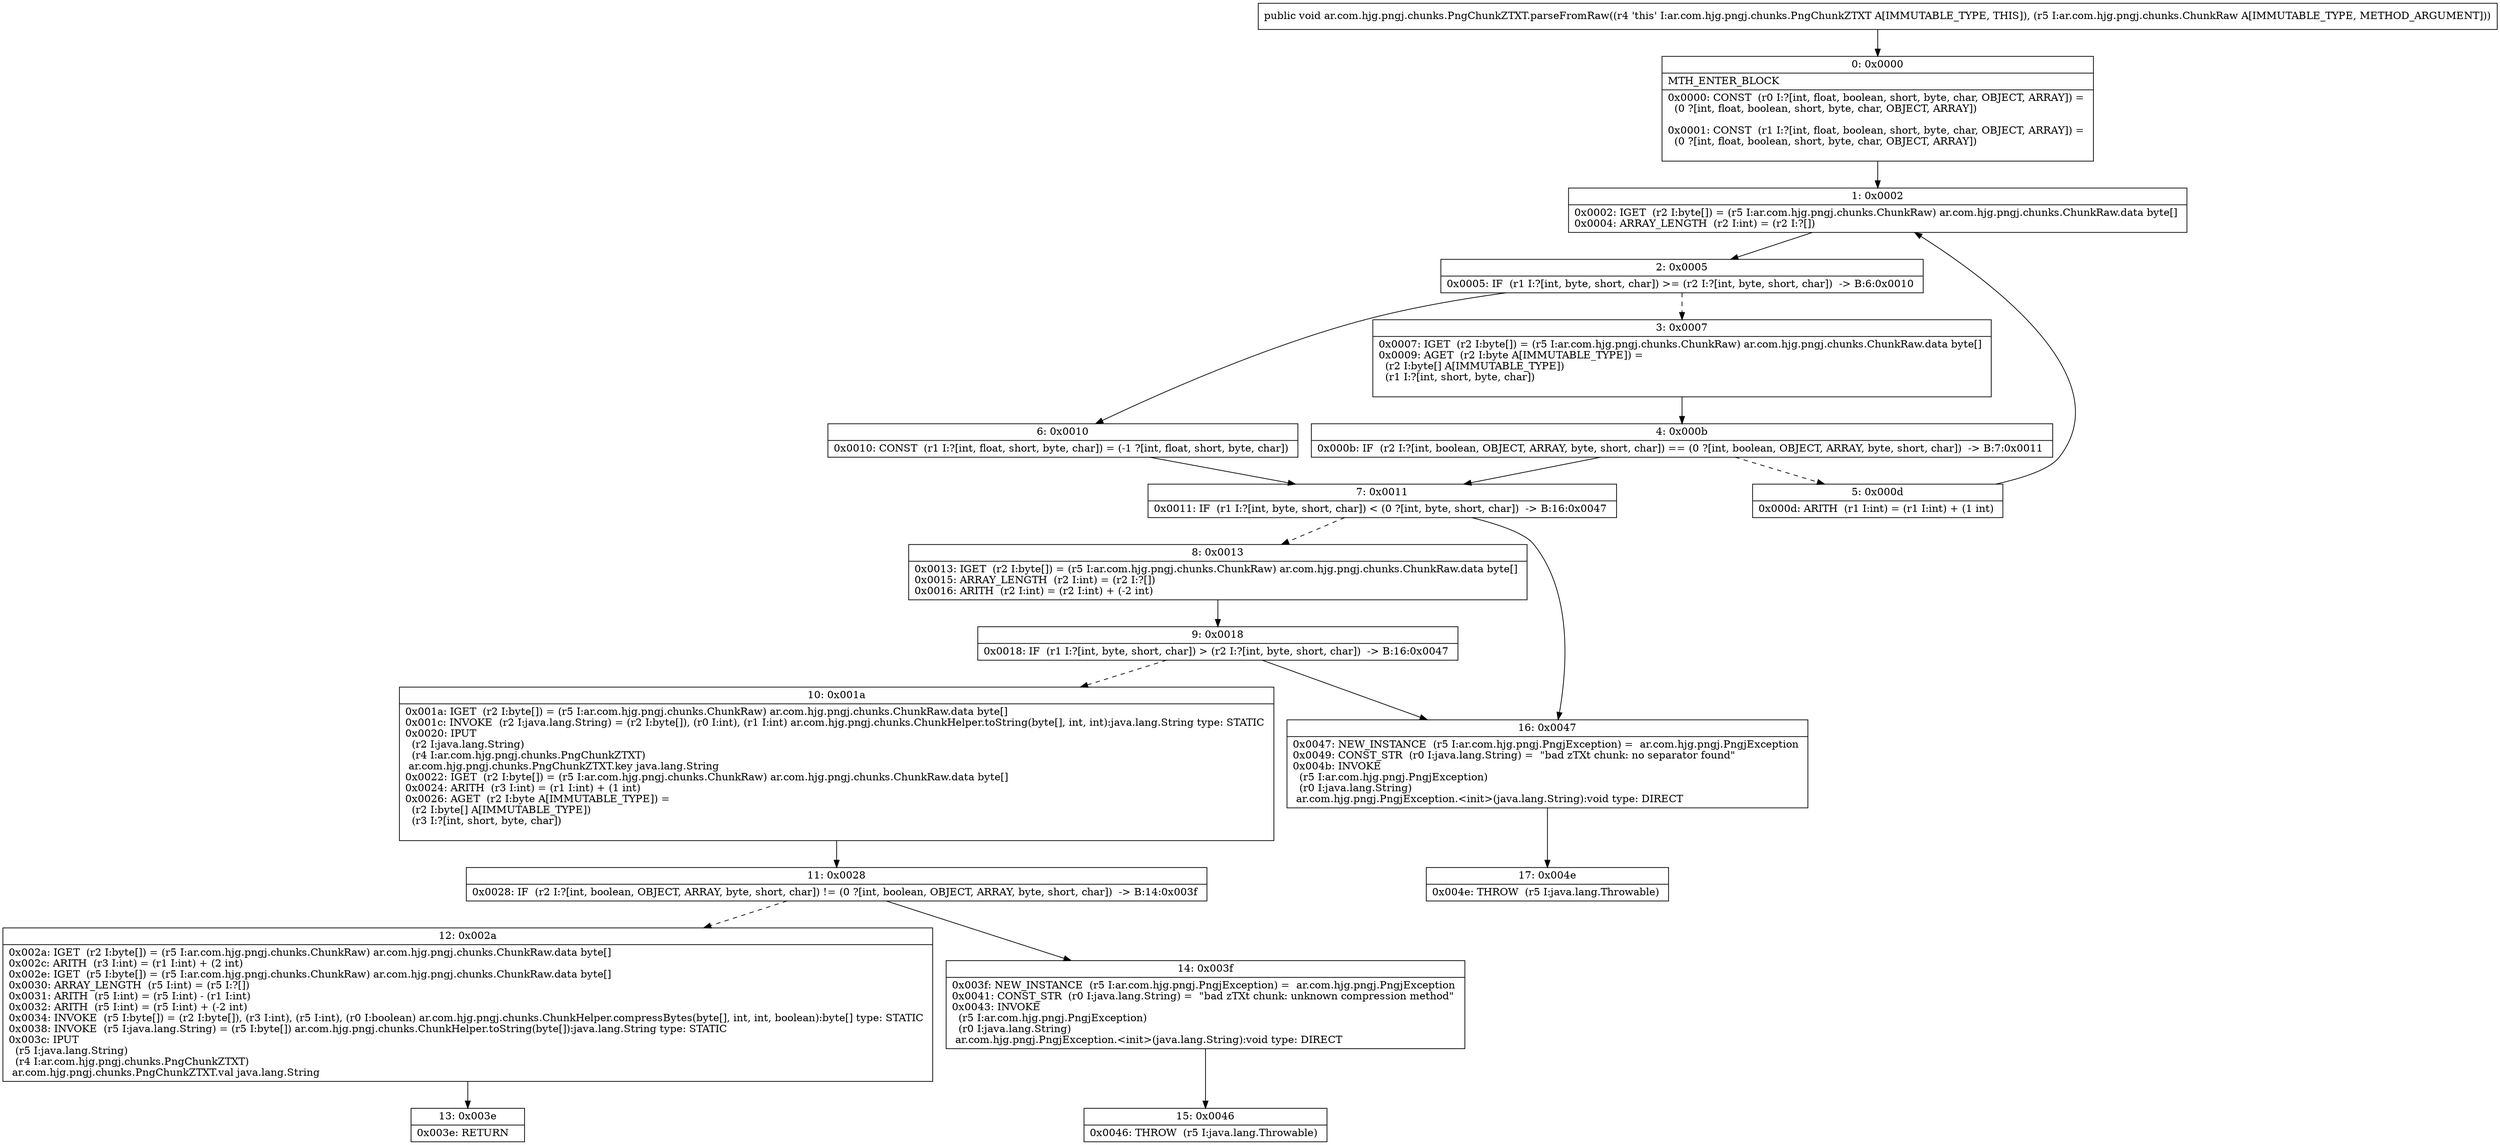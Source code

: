 digraph "CFG forar.com.hjg.pngj.chunks.PngChunkZTXT.parseFromRaw(Lar\/com\/hjg\/pngj\/chunks\/ChunkRaw;)V" {
Node_0 [shape=record,label="{0\:\ 0x0000|MTH_ENTER_BLOCK\l|0x0000: CONST  (r0 I:?[int, float, boolean, short, byte, char, OBJECT, ARRAY]) = \l  (0 ?[int, float, boolean, short, byte, char, OBJECT, ARRAY])\l \l0x0001: CONST  (r1 I:?[int, float, boolean, short, byte, char, OBJECT, ARRAY]) = \l  (0 ?[int, float, boolean, short, byte, char, OBJECT, ARRAY])\l \l}"];
Node_1 [shape=record,label="{1\:\ 0x0002|0x0002: IGET  (r2 I:byte[]) = (r5 I:ar.com.hjg.pngj.chunks.ChunkRaw) ar.com.hjg.pngj.chunks.ChunkRaw.data byte[] \l0x0004: ARRAY_LENGTH  (r2 I:int) = (r2 I:?[]) \l}"];
Node_2 [shape=record,label="{2\:\ 0x0005|0x0005: IF  (r1 I:?[int, byte, short, char]) \>= (r2 I:?[int, byte, short, char])  \-\> B:6:0x0010 \l}"];
Node_3 [shape=record,label="{3\:\ 0x0007|0x0007: IGET  (r2 I:byte[]) = (r5 I:ar.com.hjg.pngj.chunks.ChunkRaw) ar.com.hjg.pngj.chunks.ChunkRaw.data byte[] \l0x0009: AGET  (r2 I:byte A[IMMUTABLE_TYPE]) = \l  (r2 I:byte[] A[IMMUTABLE_TYPE])\l  (r1 I:?[int, short, byte, char])\l \l}"];
Node_4 [shape=record,label="{4\:\ 0x000b|0x000b: IF  (r2 I:?[int, boolean, OBJECT, ARRAY, byte, short, char]) == (0 ?[int, boolean, OBJECT, ARRAY, byte, short, char])  \-\> B:7:0x0011 \l}"];
Node_5 [shape=record,label="{5\:\ 0x000d|0x000d: ARITH  (r1 I:int) = (r1 I:int) + (1 int) \l}"];
Node_6 [shape=record,label="{6\:\ 0x0010|0x0010: CONST  (r1 I:?[int, float, short, byte, char]) = (\-1 ?[int, float, short, byte, char]) \l}"];
Node_7 [shape=record,label="{7\:\ 0x0011|0x0011: IF  (r1 I:?[int, byte, short, char]) \< (0 ?[int, byte, short, char])  \-\> B:16:0x0047 \l}"];
Node_8 [shape=record,label="{8\:\ 0x0013|0x0013: IGET  (r2 I:byte[]) = (r5 I:ar.com.hjg.pngj.chunks.ChunkRaw) ar.com.hjg.pngj.chunks.ChunkRaw.data byte[] \l0x0015: ARRAY_LENGTH  (r2 I:int) = (r2 I:?[]) \l0x0016: ARITH  (r2 I:int) = (r2 I:int) + (\-2 int) \l}"];
Node_9 [shape=record,label="{9\:\ 0x0018|0x0018: IF  (r1 I:?[int, byte, short, char]) \> (r2 I:?[int, byte, short, char])  \-\> B:16:0x0047 \l}"];
Node_10 [shape=record,label="{10\:\ 0x001a|0x001a: IGET  (r2 I:byte[]) = (r5 I:ar.com.hjg.pngj.chunks.ChunkRaw) ar.com.hjg.pngj.chunks.ChunkRaw.data byte[] \l0x001c: INVOKE  (r2 I:java.lang.String) = (r2 I:byte[]), (r0 I:int), (r1 I:int) ar.com.hjg.pngj.chunks.ChunkHelper.toString(byte[], int, int):java.lang.String type: STATIC \l0x0020: IPUT  \l  (r2 I:java.lang.String)\l  (r4 I:ar.com.hjg.pngj.chunks.PngChunkZTXT)\l ar.com.hjg.pngj.chunks.PngChunkZTXT.key java.lang.String \l0x0022: IGET  (r2 I:byte[]) = (r5 I:ar.com.hjg.pngj.chunks.ChunkRaw) ar.com.hjg.pngj.chunks.ChunkRaw.data byte[] \l0x0024: ARITH  (r3 I:int) = (r1 I:int) + (1 int) \l0x0026: AGET  (r2 I:byte A[IMMUTABLE_TYPE]) = \l  (r2 I:byte[] A[IMMUTABLE_TYPE])\l  (r3 I:?[int, short, byte, char])\l \l}"];
Node_11 [shape=record,label="{11\:\ 0x0028|0x0028: IF  (r2 I:?[int, boolean, OBJECT, ARRAY, byte, short, char]) != (0 ?[int, boolean, OBJECT, ARRAY, byte, short, char])  \-\> B:14:0x003f \l}"];
Node_12 [shape=record,label="{12\:\ 0x002a|0x002a: IGET  (r2 I:byte[]) = (r5 I:ar.com.hjg.pngj.chunks.ChunkRaw) ar.com.hjg.pngj.chunks.ChunkRaw.data byte[] \l0x002c: ARITH  (r3 I:int) = (r1 I:int) + (2 int) \l0x002e: IGET  (r5 I:byte[]) = (r5 I:ar.com.hjg.pngj.chunks.ChunkRaw) ar.com.hjg.pngj.chunks.ChunkRaw.data byte[] \l0x0030: ARRAY_LENGTH  (r5 I:int) = (r5 I:?[]) \l0x0031: ARITH  (r5 I:int) = (r5 I:int) \- (r1 I:int) \l0x0032: ARITH  (r5 I:int) = (r5 I:int) + (\-2 int) \l0x0034: INVOKE  (r5 I:byte[]) = (r2 I:byte[]), (r3 I:int), (r5 I:int), (r0 I:boolean) ar.com.hjg.pngj.chunks.ChunkHelper.compressBytes(byte[], int, int, boolean):byte[] type: STATIC \l0x0038: INVOKE  (r5 I:java.lang.String) = (r5 I:byte[]) ar.com.hjg.pngj.chunks.ChunkHelper.toString(byte[]):java.lang.String type: STATIC \l0x003c: IPUT  \l  (r5 I:java.lang.String)\l  (r4 I:ar.com.hjg.pngj.chunks.PngChunkZTXT)\l ar.com.hjg.pngj.chunks.PngChunkZTXT.val java.lang.String \l}"];
Node_13 [shape=record,label="{13\:\ 0x003e|0x003e: RETURN   \l}"];
Node_14 [shape=record,label="{14\:\ 0x003f|0x003f: NEW_INSTANCE  (r5 I:ar.com.hjg.pngj.PngjException) =  ar.com.hjg.pngj.PngjException \l0x0041: CONST_STR  (r0 I:java.lang.String) =  \"bad zTXt chunk: unknown compression method\" \l0x0043: INVOKE  \l  (r5 I:ar.com.hjg.pngj.PngjException)\l  (r0 I:java.lang.String)\l ar.com.hjg.pngj.PngjException.\<init\>(java.lang.String):void type: DIRECT \l}"];
Node_15 [shape=record,label="{15\:\ 0x0046|0x0046: THROW  (r5 I:java.lang.Throwable) \l}"];
Node_16 [shape=record,label="{16\:\ 0x0047|0x0047: NEW_INSTANCE  (r5 I:ar.com.hjg.pngj.PngjException) =  ar.com.hjg.pngj.PngjException \l0x0049: CONST_STR  (r0 I:java.lang.String) =  \"bad zTXt chunk: no separator found\" \l0x004b: INVOKE  \l  (r5 I:ar.com.hjg.pngj.PngjException)\l  (r0 I:java.lang.String)\l ar.com.hjg.pngj.PngjException.\<init\>(java.lang.String):void type: DIRECT \l}"];
Node_17 [shape=record,label="{17\:\ 0x004e|0x004e: THROW  (r5 I:java.lang.Throwable) \l}"];
MethodNode[shape=record,label="{public void ar.com.hjg.pngj.chunks.PngChunkZTXT.parseFromRaw((r4 'this' I:ar.com.hjg.pngj.chunks.PngChunkZTXT A[IMMUTABLE_TYPE, THIS]), (r5 I:ar.com.hjg.pngj.chunks.ChunkRaw A[IMMUTABLE_TYPE, METHOD_ARGUMENT])) }"];
MethodNode -> Node_0;
Node_0 -> Node_1;
Node_1 -> Node_2;
Node_2 -> Node_3[style=dashed];
Node_2 -> Node_6;
Node_3 -> Node_4;
Node_4 -> Node_5[style=dashed];
Node_4 -> Node_7;
Node_5 -> Node_1;
Node_6 -> Node_7;
Node_7 -> Node_8[style=dashed];
Node_7 -> Node_16;
Node_8 -> Node_9;
Node_9 -> Node_10[style=dashed];
Node_9 -> Node_16;
Node_10 -> Node_11;
Node_11 -> Node_12[style=dashed];
Node_11 -> Node_14;
Node_12 -> Node_13;
Node_14 -> Node_15;
Node_16 -> Node_17;
}


